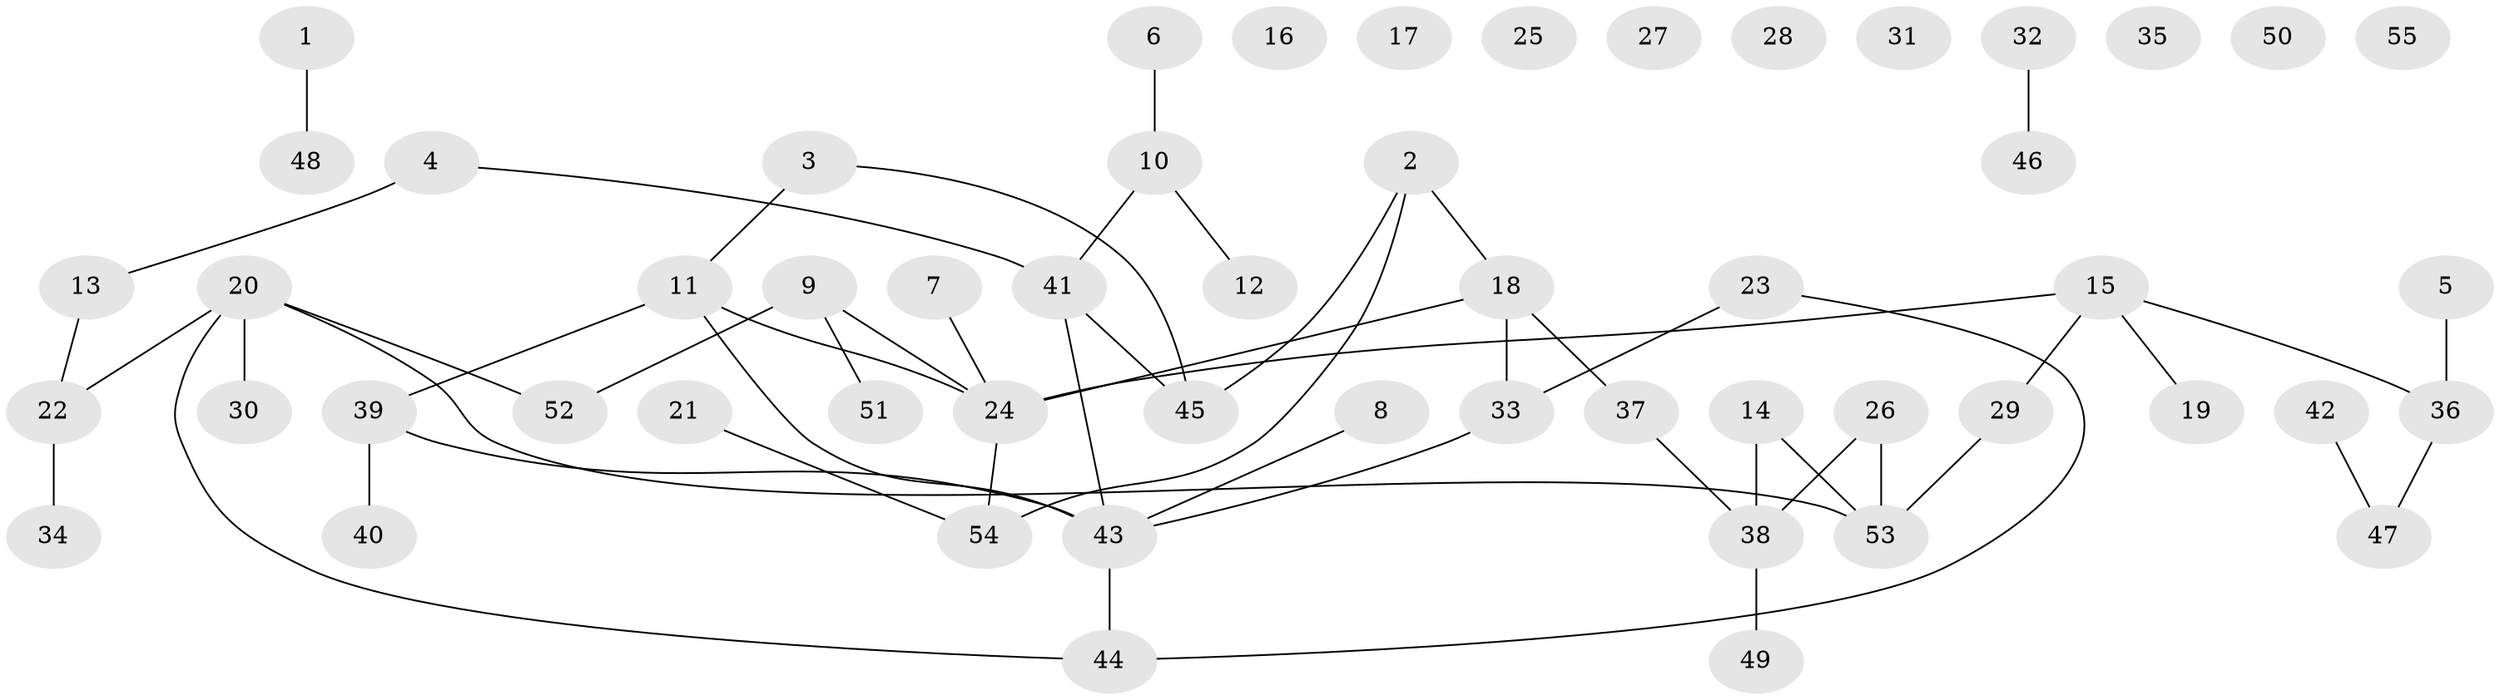 // Generated by graph-tools (version 1.1) at 2025/40/03/09/25 04:40:31]
// undirected, 55 vertices, 54 edges
graph export_dot {
graph [start="1"]
  node [color=gray90,style=filled];
  1;
  2;
  3;
  4;
  5;
  6;
  7;
  8;
  9;
  10;
  11;
  12;
  13;
  14;
  15;
  16;
  17;
  18;
  19;
  20;
  21;
  22;
  23;
  24;
  25;
  26;
  27;
  28;
  29;
  30;
  31;
  32;
  33;
  34;
  35;
  36;
  37;
  38;
  39;
  40;
  41;
  42;
  43;
  44;
  45;
  46;
  47;
  48;
  49;
  50;
  51;
  52;
  53;
  54;
  55;
  1 -- 48;
  2 -- 18;
  2 -- 45;
  2 -- 54;
  3 -- 11;
  3 -- 45;
  4 -- 13;
  4 -- 41;
  5 -- 36;
  6 -- 10;
  7 -- 24;
  8 -- 43;
  9 -- 24;
  9 -- 51;
  9 -- 52;
  10 -- 12;
  10 -- 41;
  11 -- 24;
  11 -- 39;
  11 -- 43;
  13 -- 22;
  14 -- 38;
  14 -- 53;
  15 -- 19;
  15 -- 24;
  15 -- 29;
  15 -- 36;
  18 -- 24;
  18 -- 33;
  18 -- 37;
  20 -- 22;
  20 -- 30;
  20 -- 44;
  20 -- 52;
  20 -- 53;
  21 -- 54;
  22 -- 34;
  23 -- 33;
  23 -- 44;
  24 -- 54;
  26 -- 38;
  26 -- 53;
  29 -- 53;
  32 -- 46;
  33 -- 43;
  36 -- 47;
  37 -- 38;
  38 -- 49;
  39 -- 40;
  39 -- 43;
  41 -- 43;
  41 -- 45;
  42 -- 47;
  43 -- 44;
}
